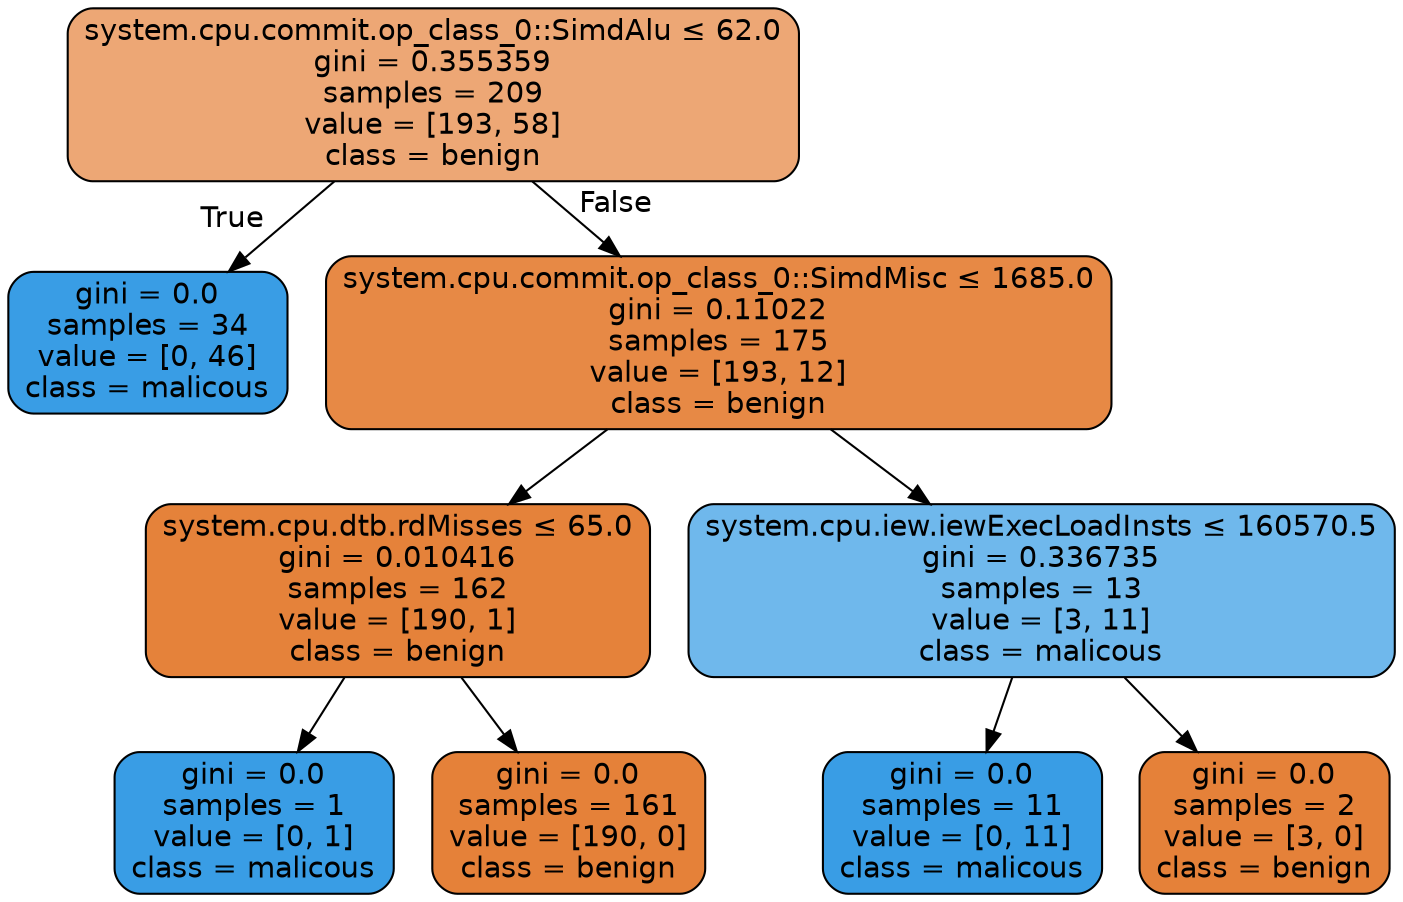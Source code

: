 digraph Tree {
node [shape=box, style="filled, rounded", color="black", fontname=helvetica] ;
edge [fontname=helvetica] ;
0 [label=<system.cpu.commit.op_class_0::SimdAlu &le; 62.0<br/>gini = 0.355359<br/>samples = 209<br/>value = [193, 58]<br/>class = benign>, fillcolor="#eda775"] ;
1 [label=<gini = 0.0<br/>samples = 34<br/>value = [0, 46]<br/>class = malicous>, fillcolor="#399de5"] ;
0 -> 1 [labeldistance=2.5, labelangle=45, headlabel="True"] ;
2 [label=<system.cpu.commit.op_class_0::SimdMisc &le; 1685.0<br/>gini = 0.11022<br/>samples = 175<br/>value = [193, 12]<br/>class = benign>, fillcolor="#e78945"] ;
0 -> 2 [labeldistance=2.5, labelangle=-45, headlabel="False"] ;
3 [label=<system.cpu.dtb.rdMisses &le; 65.0<br/>gini = 0.010416<br/>samples = 162<br/>value = [190, 1]<br/>class = benign>, fillcolor="#e5823a"] ;
2 -> 3 ;
4 [label=<gini = 0.0<br/>samples = 1<br/>value = [0, 1]<br/>class = malicous>, fillcolor="#399de5"] ;
3 -> 4 ;
5 [label=<gini = 0.0<br/>samples = 161<br/>value = [190, 0]<br/>class = benign>, fillcolor="#e58139"] ;
3 -> 5 ;
6 [label=<system.cpu.iew.iewExecLoadInsts &le; 160570.5<br/>gini = 0.336735<br/>samples = 13<br/>value = [3, 11]<br/>class = malicous>, fillcolor="#6fb8ec"] ;
2 -> 6 ;
7 [label=<gini = 0.0<br/>samples = 11<br/>value = [0, 11]<br/>class = malicous>, fillcolor="#399de5"] ;
6 -> 7 ;
8 [label=<gini = 0.0<br/>samples = 2<br/>value = [3, 0]<br/>class = benign>, fillcolor="#e58139"] ;
6 -> 8 ;
}
